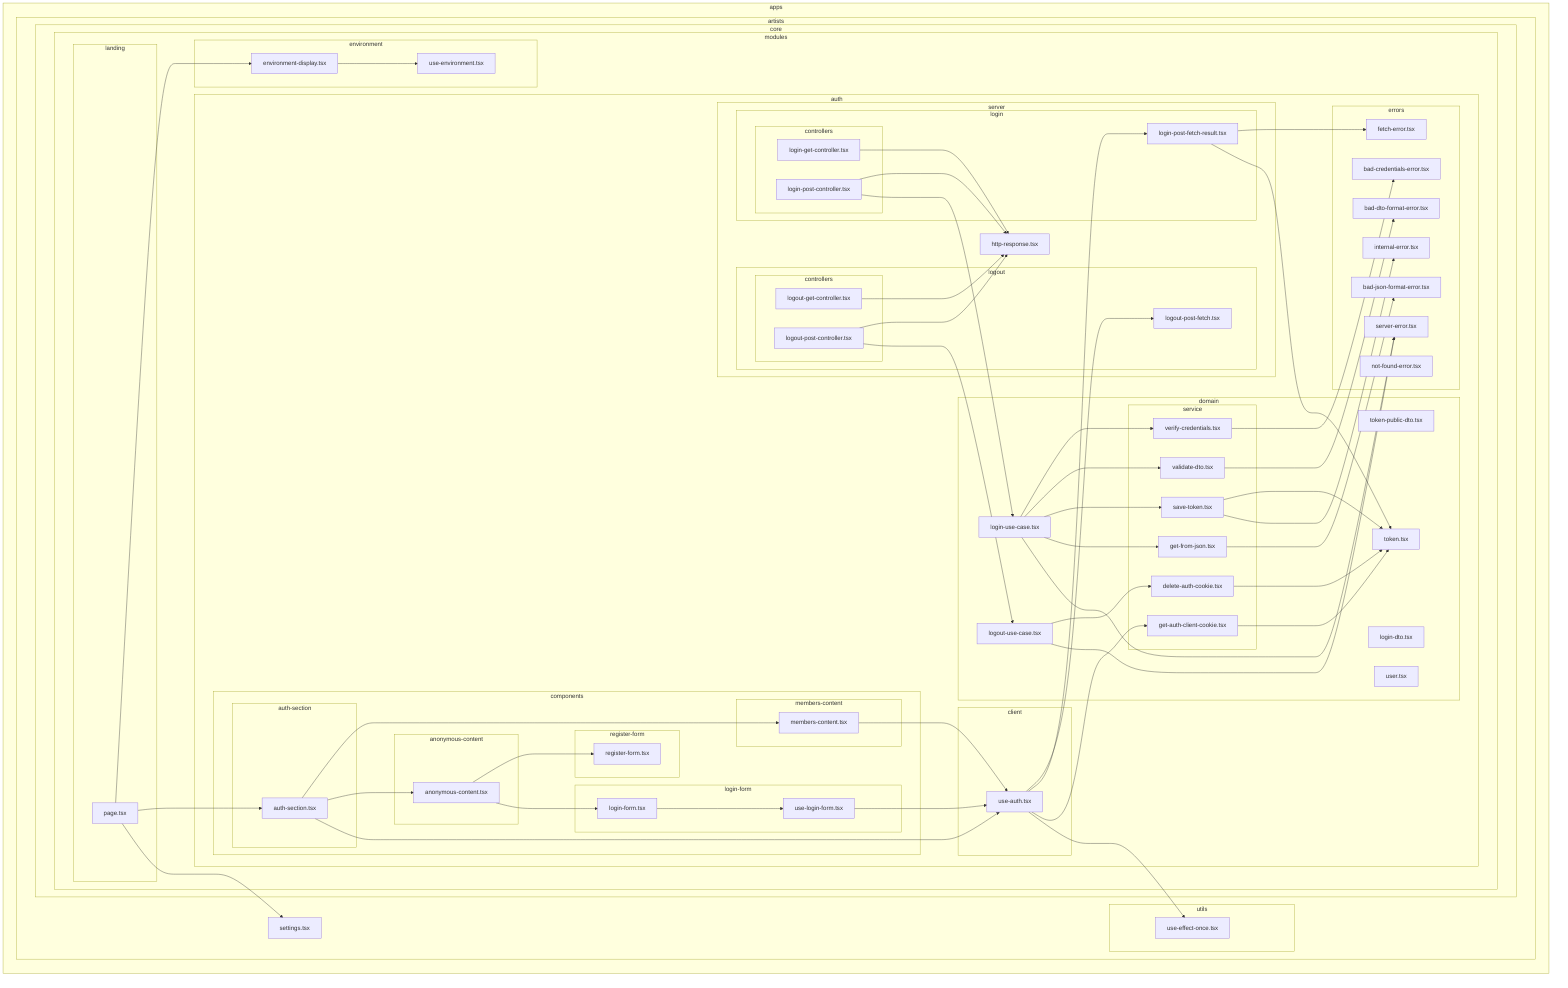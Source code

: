 flowchart LR

subgraph 0["apps"]
subgraph 1["artists"]
subgraph 2["core"]
subgraph 3["modules"]
subgraph 4["auth"]
subgraph 5["client"]
6["use-auth.tsx"]
end
subgraph 9["domain"]
subgraph A["service"]
B["get-auth-client-cookie.tsx"]
Z["get-from-json.tsx"]
11["save-token.tsx"]
13["validate-dto.tsx"]
15["verify-credentials.tsx"]
18["delete-auth-cookie.tsx"]
end
C["token.tsx"]
W["login-dto.tsx"]
X["login-use-case.tsx"]
17["logout-use-case.tsx"]
19["token-public-dto.tsx"]
1A["user.tsx"]
end
subgraph D["server"]
subgraph E["login"]
F["login-post-fetch-result.tsx"]
subgraph 1D["controllers"]
1E["login-get-controller.tsx"]
1F["login-post-controller.tsx"]
end
end
subgraph I["logout"]
J["logout-post-fetch.tsx"]
subgraph 1G["controllers"]
1H["logout-get-controller.tsx"]
1I["logout-post-controller.tsx"]
end
end
1C["http-response.tsx"]
end
subgraph G["errors"]
H["fetch-error.tsx"]
Y["server-error.tsx"]
10["bad-json-format-error.tsx"]
12["internal-error.tsx"]
14["bad-dto-format-error.tsx"]
16["bad-credentials-error.tsx"]
1B["not-found-error.tsx"]
end
subgraph K["components"]
subgraph L["anonymous-content"]
M["anonymous-content.tsx"]
end
subgraph N["login-form"]
O["login-form.tsx"]
P["use-login-form.tsx"]
end
subgraph Q["register-form"]
R["register-form.tsx"]
end
subgraph S["auth-section"]
T["auth-section.tsx"]
end
subgraph U["members-content"]
V["members-content.tsx"]
end
end
end
subgraph 1J["environment"]
1K["environment-display.tsx"]
1L["use-environment.tsx"]
end
subgraph 1M["landing"]
1N["page.tsx"]
end
end
end
subgraph 7["utils"]
8["use-effect-once.tsx"]
end
1O["settings.tsx"]
end
end
6-->8
6-->B
6-->F
6-->J
B-->C
F-->C
F-->H
M-->O
M-->R
O-->P
P-->6
T-->6
T-->M
T-->V
V-->6
X-->Y
X-->Z
X-->11
X-->13
X-->15
Z-->10
11-->12
11-->C
13-->14
15-->16
17-->Y
17-->18
18-->C
1E-->1C
1F-->X
1F-->1C
1H-->1C
1I-->17
1I-->1C
1K-->1L
1N-->1O
1N-->T
1N-->1K